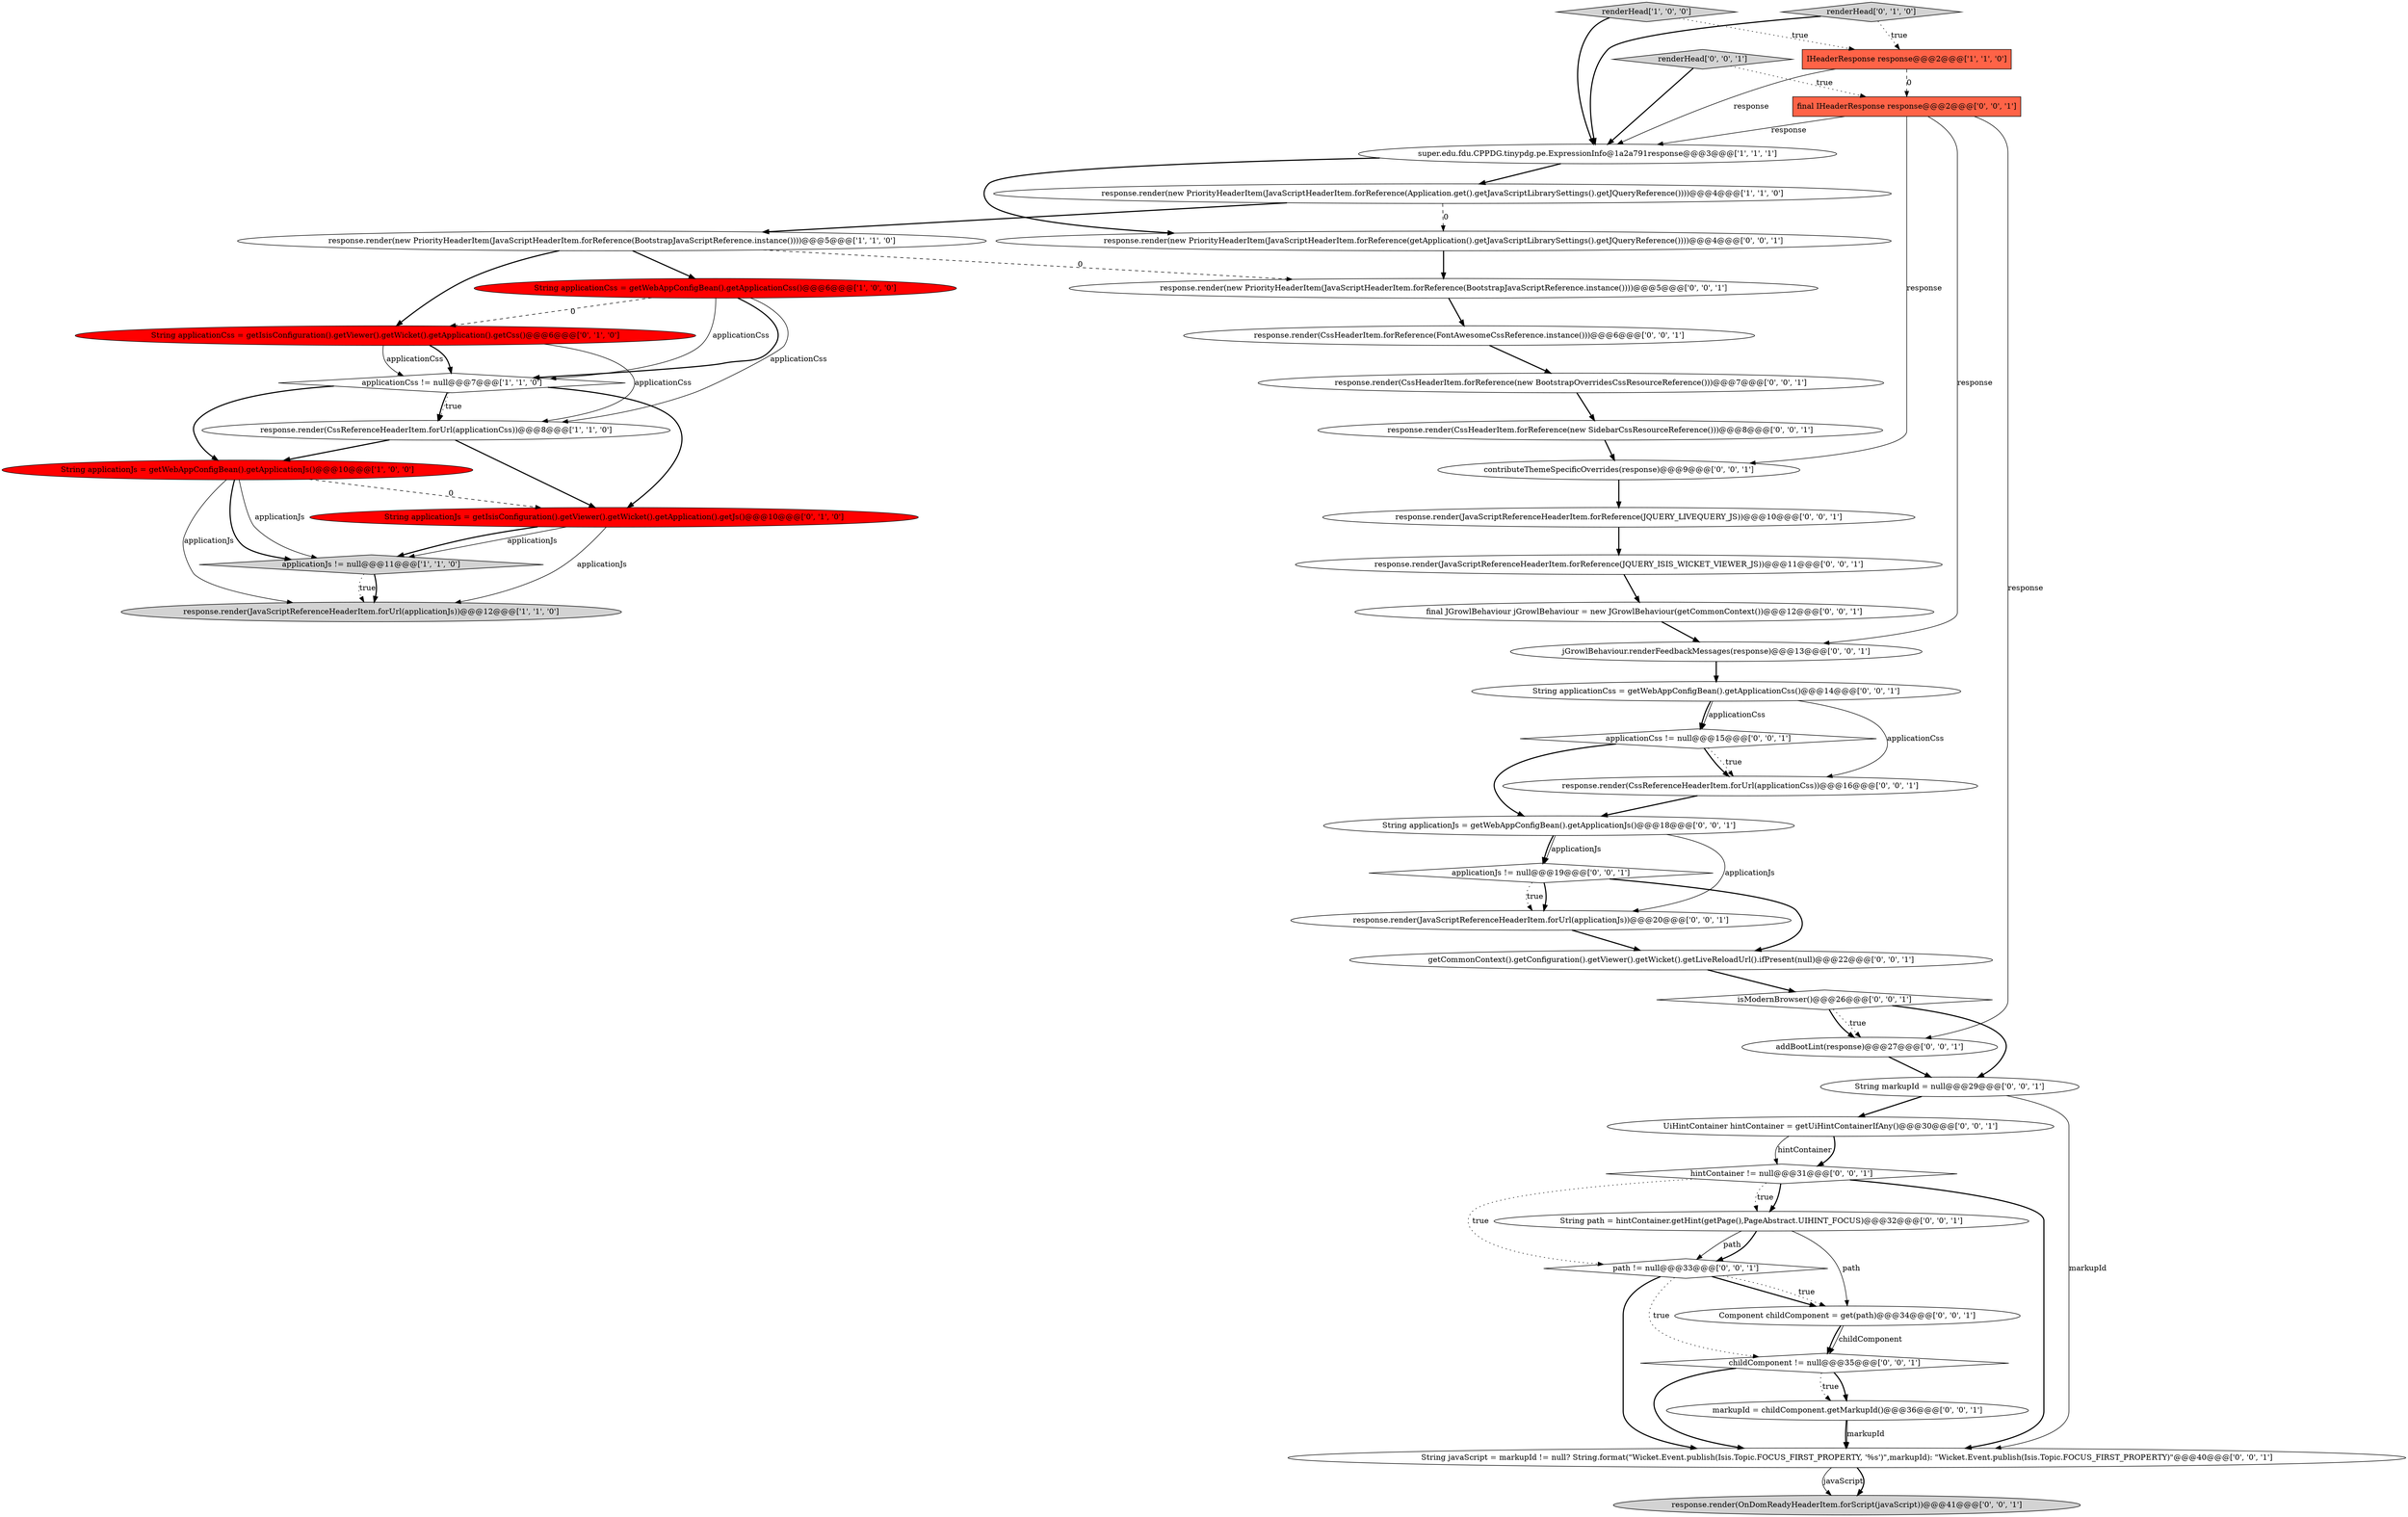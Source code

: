 digraph {
6 [style = filled, label = "applicationCss != null@@@7@@@['1', '1', '0']", fillcolor = white, shape = diamond image = "AAA0AAABBB1BBB"];
3 [style = filled, label = "String applicationJs = getWebAppConfigBean().getApplicationJs()@@@10@@@['1', '0', '0']", fillcolor = red, shape = ellipse image = "AAA1AAABBB1BBB"];
29 [style = filled, label = "childComponent != null@@@35@@@['0', '0', '1']", fillcolor = white, shape = diamond image = "AAA0AAABBB3BBB"];
39 [style = filled, label = "final IHeaderResponse response@@@2@@@['0', '0', '1']", fillcolor = tomato, shape = box image = "AAA0AAABBB3BBB"];
33 [style = filled, label = "applicationCss != null@@@15@@@['0', '0', '1']", fillcolor = white, shape = diamond image = "AAA0AAABBB3BBB"];
25 [style = filled, label = "String applicationCss = getWebAppConfigBean().getApplicationCss()@@@14@@@['0', '0', '1']", fillcolor = white, shape = ellipse image = "AAA0AAABBB3BBB"];
35 [style = filled, label = "path != null@@@33@@@['0', '0', '1']", fillcolor = white, shape = diamond image = "AAA0AAABBB3BBB"];
14 [style = filled, label = "UiHintContainer hintContainer = getUiHintContainerIfAny()@@@30@@@['0', '0', '1']", fillcolor = white, shape = ellipse image = "AAA0AAABBB3BBB"];
15 [style = filled, label = "response.render(JavaScriptReferenceHeaderItem.forReference(JQUERY_ISIS_WICKET_VIEWER_JS))@@@11@@@['0', '0', '1']", fillcolor = white, shape = ellipse image = "AAA0AAABBB3BBB"];
24 [style = filled, label = "final JGrowlBehaviour jGrowlBehaviour = new JGrowlBehaviour(getCommonContext())@@@12@@@['0', '0', '1']", fillcolor = white, shape = ellipse image = "AAA0AAABBB3BBB"];
38 [style = filled, label = "renderHead['0', '0', '1']", fillcolor = lightgray, shape = diamond image = "AAA0AAABBB3BBB"];
28 [style = filled, label = "response.render(CssReferenceHeaderItem.forUrl(applicationCss))@@@16@@@['0', '0', '1']", fillcolor = white, shape = ellipse image = "AAA0AAABBB3BBB"];
17 [style = filled, label = "response.render(new PriorityHeaderItem(JavaScriptHeaderItem.forReference(getApplication().getJavaScriptLibrarySettings().getJQueryReference())))@@@4@@@['0', '0', '1']", fillcolor = white, shape = ellipse image = "AAA0AAABBB3BBB"];
30 [style = filled, label = "jGrowlBehaviour.renderFeedbackMessages(response)@@@13@@@['0', '0', '1']", fillcolor = white, shape = ellipse image = "AAA0AAABBB3BBB"];
13 [style = filled, label = "String applicationCss = getIsisConfiguration().getViewer().getWicket().getApplication().getCss()@@@6@@@['0', '1', '0']", fillcolor = red, shape = ellipse image = "AAA1AAABBB2BBB"];
44 [style = filled, label = "isModernBrowser()@@@26@@@['0', '0', '1']", fillcolor = white, shape = diamond image = "AAA0AAABBB3BBB"];
32 [style = filled, label = "hintContainer != null@@@31@@@['0', '0', '1']", fillcolor = white, shape = diamond image = "AAA0AAABBB3BBB"];
9 [style = filled, label = "response.render(new PriorityHeaderItem(JavaScriptHeaderItem.forReference(Application.get().getJavaScriptLibrarySettings().getJQueryReference())))@@@4@@@['1', '1', '0']", fillcolor = white, shape = ellipse image = "AAA0AAABBB1BBB"];
1 [style = filled, label = "renderHead['1', '0', '0']", fillcolor = lightgray, shape = diamond image = "AAA0AAABBB1BBB"];
23 [style = filled, label = "response.render(OnDomReadyHeaderItem.forScript(javaScript))@@@41@@@['0', '0', '1']", fillcolor = lightgray, shape = ellipse image = "AAA0AAABBB3BBB"];
8 [style = filled, label = "String applicationCss = getWebAppConfigBean().getApplicationCss()@@@6@@@['1', '0', '0']", fillcolor = red, shape = ellipse image = "AAA1AAABBB1BBB"];
10 [style = filled, label = "response.render(new PriorityHeaderItem(JavaScriptHeaderItem.forReference(BootstrapJavaScriptReference.instance())))@@@5@@@['1', '1', '0']", fillcolor = white, shape = ellipse image = "AAA0AAABBB1BBB"];
37 [style = filled, label = "Component childComponent = get(path)@@@34@@@['0', '0', '1']", fillcolor = white, shape = ellipse image = "AAA0AAABBB3BBB"];
42 [style = filled, label = "response.render(JavaScriptReferenceHeaderItem.forUrl(applicationJs))@@@20@@@['0', '0', '1']", fillcolor = white, shape = ellipse image = "AAA0AAABBB3BBB"];
40 [style = filled, label = "String path = hintContainer.getHint(getPage(),PageAbstract.UIHINT_FOCUS)@@@32@@@['0', '0', '1']", fillcolor = white, shape = ellipse image = "AAA0AAABBB3BBB"];
22 [style = filled, label = "getCommonContext().getConfiguration().getViewer().getWicket().getLiveReloadUrl().ifPresent(null)@@@22@@@['0', '0', '1']", fillcolor = white, shape = ellipse image = "AAA0AAABBB3BBB"];
18 [style = filled, label = "response.render(CssHeaderItem.forReference(FontAwesomeCssReference.instance()))@@@6@@@['0', '0', '1']", fillcolor = white, shape = ellipse image = "AAA0AAABBB3BBB"];
4 [style = filled, label = "super.edu.fdu.CPPDG.tinypdg.pe.ExpressionInfo@1a2a791response@@@3@@@['1', '1', '1']", fillcolor = white, shape = ellipse image = "AAA0AAABBB1BBB"];
36 [style = filled, label = "String markupId = null@@@29@@@['0', '0', '1']", fillcolor = white, shape = ellipse image = "AAA0AAABBB3BBB"];
41 [style = filled, label = "String javaScript = markupId != null? String.format(\"Wicket.Event.publish(Isis.Topic.FOCUS_FIRST_PROPERTY, '%s')\",markupId): \"Wicket.Event.publish(Isis.Topic.FOCUS_FIRST_PROPERTY)\"@@@40@@@['0', '0', '1']", fillcolor = white, shape = ellipse image = "AAA0AAABBB3BBB"];
5 [style = filled, label = "response.render(JavaScriptReferenceHeaderItem.forUrl(applicationJs))@@@12@@@['1', '1', '0']", fillcolor = lightgray, shape = ellipse image = "AAA0AAABBB1BBB"];
27 [style = filled, label = "markupId = childComponent.getMarkupId()@@@36@@@['0', '0', '1']", fillcolor = white, shape = ellipse image = "AAA0AAABBB3BBB"];
11 [style = filled, label = "String applicationJs = getIsisConfiguration().getViewer().getWicket().getApplication().getJs()@@@10@@@['0', '1', '0']", fillcolor = red, shape = ellipse image = "AAA1AAABBB2BBB"];
19 [style = filled, label = "String applicationJs = getWebAppConfigBean().getApplicationJs()@@@18@@@['0', '0', '1']", fillcolor = white, shape = ellipse image = "AAA0AAABBB3BBB"];
12 [style = filled, label = "renderHead['0', '1', '0']", fillcolor = lightgray, shape = diamond image = "AAA0AAABBB2BBB"];
0 [style = filled, label = "IHeaderResponse response@@@2@@@['1', '1', '0']", fillcolor = tomato, shape = box image = "AAA0AAABBB1BBB"];
7 [style = filled, label = "response.render(CssReferenceHeaderItem.forUrl(applicationCss))@@@8@@@['1', '1', '0']", fillcolor = white, shape = ellipse image = "AAA0AAABBB1BBB"];
31 [style = filled, label = "addBootLint(response)@@@27@@@['0', '0', '1']", fillcolor = white, shape = ellipse image = "AAA0AAABBB3BBB"];
34 [style = filled, label = "applicationJs != null@@@19@@@['0', '0', '1']", fillcolor = white, shape = diamond image = "AAA0AAABBB3BBB"];
43 [style = filled, label = "response.render(CssHeaderItem.forReference(new SidebarCssResourceReference()))@@@8@@@['0', '0', '1']", fillcolor = white, shape = ellipse image = "AAA0AAABBB3BBB"];
21 [style = filled, label = "contributeThemeSpecificOverrides(response)@@@9@@@['0', '0', '1']", fillcolor = white, shape = ellipse image = "AAA0AAABBB3BBB"];
2 [style = filled, label = "applicationJs != null@@@11@@@['1', '1', '0']", fillcolor = lightgray, shape = diamond image = "AAA0AAABBB1BBB"];
20 [style = filled, label = "response.render(CssHeaderItem.forReference(new BootstrapOverridesCssResourceReference()))@@@7@@@['0', '0', '1']", fillcolor = white, shape = ellipse image = "AAA0AAABBB3BBB"];
26 [style = filled, label = "response.render(new PriorityHeaderItem(JavaScriptHeaderItem.forReference(BootstrapJavaScriptReference.instance())))@@@5@@@['0', '0', '1']", fillcolor = white, shape = ellipse image = "AAA0AAABBB3BBB"];
16 [style = filled, label = "response.render(JavaScriptReferenceHeaderItem.forReference(JQUERY_LIVEQUERY_JS))@@@10@@@['0', '0', '1']", fillcolor = white, shape = ellipse image = "AAA0AAABBB3BBB"];
6->3 [style = bold, label=""];
40->35 [style = solid, label="path"];
39->31 [style = solid, label="response"];
25->33 [style = bold, label=""];
35->41 [style = bold, label=""];
33->28 [style = dotted, label="true"];
38->39 [style = dotted, label="true"];
38->4 [style = bold, label=""];
8->6 [style = bold, label=""];
13->7 [style = solid, label="applicationCss"];
9->10 [style = bold, label=""];
8->7 [style = solid, label="applicationCss"];
24->30 [style = bold, label=""];
10->8 [style = bold, label=""];
35->37 [style = bold, label=""];
11->2 [style = solid, label="applicationJs"];
6->11 [style = bold, label=""];
21->16 [style = bold, label=""];
20->43 [style = bold, label=""];
35->37 [style = dotted, label="true"];
1->0 [style = dotted, label="true"];
3->11 [style = dashed, label="0"];
1->4 [style = bold, label=""];
19->34 [style = bold, label=""];
13->6 [style = solid, label="applicationCss"];
19->34 [style = solid, label="applicationJs"];
7->11 [style = bold, label=""];
32->35 [style = dotted, label="true"];
27->41 [style = solid, label="markupId"];
33->28 [style = bold, label=""];
37->29 [style = bold, label=""];
34->42 [style = bold, label=""];
41->23 [style = solid, label="javaScript"];
36->14 [style = bold, label=""];
8->13 [style = dashed, label="0"];
29->27 [style = bold, label=""];
18->20 [style = bold, label=""];
3->2 [style = bold, label=""];
28->19 [style = bold, label=""];
6->7 [style = dotted, label="true"];
12->0 [style = dotted, label="true"];
44->31 [style = dotted, label="true"];
42->22 [style = bold, label=""];
6->7 [style = bold, label=""];
22->44 [style = bold, label=""];
35->29 [style = dotted, label="true"];
4->9 [style = bold, label=""];
0->4 [style = solid, label="response"];
40->35 [style = bold, label=""];
4->17 [style = bold, label=""];
31->36 [style = bold, label=""];
11->5 [style = solid, label="applicationJs"];
14->32 [style = solid, label="hintContainer"];
36->41 [style = solid, label="markupId"];
10->13 [style = bold, label=""];
32->40 [style = bold, label=""];
32->41 [style = bold, label=""];
13->6 [style = bold, label=""];
40->37 [style = solid, label="path"];
33->19 [style = bold, label=""];
2->5 [style = dotted, label="true"];
14->32 [style = bold, label=""];
25->33 [style = solid, label="applicationCss"];
44->31 [style = bold, label=""];
19->42 [style = solid, label="applicationJs"];
2->5 [style = bold, label=""];
16->15 [style = bold, label=""];
43->21 [style = bold, label=""];
17->26 [style = bold, label=""];
39->30 [style = solid, label="response"];
44->36 [style = bold, label=""];
39->4 [style = solid, label="response"];
8->6 [style = solid, label="applicationCss"];
29->27 [style = dotted, label="true"];
29->41 [style = bold, label=""];
30->25 [style = bold, label=""];
0->39 [style = dashed, label="0"];
32->40 [style = dotted, label="true"];
3->5 [style = solid, label="applicationJs"];
7->3 [style = bold, label=""];
11->2 [style = bold, label=""];
34->22 [style = bold, label=""];
3->2 [style = solid, label="applicationJs"];
10->26 [style = dashed, label="0"];
34->42 [style = dotted, label="true"];
12->4 [style = bold, label=""];
15->24 [style = bold, label=""];
9->17 [style = dashed, label="0"];
27->41 [style = bold, label=""];
39->21 [style = solid, label="response"];
25->28 [style = solid, label="applicationCss"];
41->23 [style = bold, label=""];
37->29 [style = solid, label="childComponent"];
26->18 [style = bold, label=""];
}
